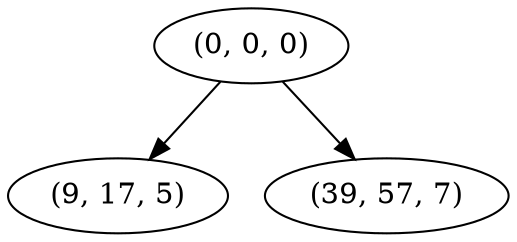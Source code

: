 digraph tree {
    "(0, 0, 0)";
    "(9, 17, 5)";
    "(39, 57, 7)";
    "(0, 0, 0)" -> "(9, 17, 5)";
    "(0, 0, 0)" -> "(39, 57, 7)";
}
